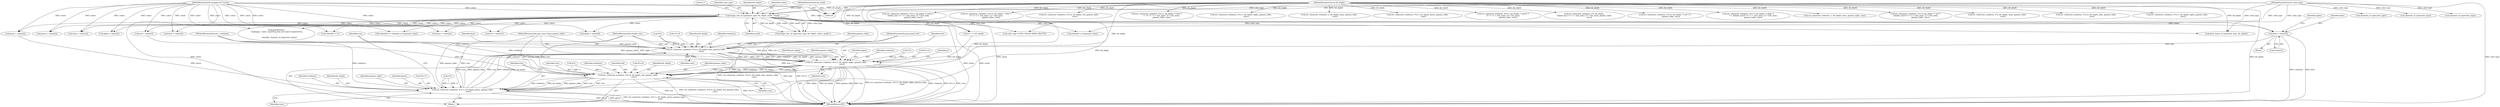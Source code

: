 digraph "0_Android_9d4853418ab2f754c2b63e091c29c5529b8b86ca_14@array" {
"1000966" [label="(Call,blue = colors[3])"];
"1000148" [label="(Call,image_size_of_type(color_type, bit_depth, colors, small))"];
"1000133" [label="(MethodParameterIn,int color_type)"];
"1000134" [label="(MethodParameterIn,int bit_depth)"];
"1000137" [label="(MethodParameterIn,unsigned int *colors)"];
"1000138" [label="(MethodParameterIn,int small)"];
"1001012" [label="(Call,set_value(row, rowbytes, 4*x+2, bit_depth, blue, gamma_table,\n                     conv))"];
"1001024" [label="(Call,set_value(row, rowbytes, 4*x+3, bit_depth, alpha, gamma_table,\n                     conv))"];
"1000988" [label="(Call,set_value(row, rowbytes, 4*x+0, bit_depth, red, gamma_table,\n                     conv))"];
"1001000" [label="(Call,set_value(row, rowbytes, 4*x+1, bit_depth, green, gamma_table,\n                     conv))"];
"1000960" [label="(Call,green = colors[2])"];
"1000152" [label="(Identifier,small)"];
"1001057" [label="(MethodReturn,RET)"];
"1001012" [label="(Call,set_value(row, rowbytes, 4*x+2, bit_depth, blue, gamma_table,\n                     conv))"];
"1001045" [label="(Call,fprintf(stderr,\n \"makepng: --color: count(%u) does not match channels(%u)\n\",\n\n          colors[0], channels_of_type(color_type)))"];
"1000990" [label="(Identifier,rowbytes)"];
"1000844" [label="(Call,alpha = colors[2])"];
"1001016" [label="(Call,4*x)"];
"1001033" [label="(Identifier,alpha)"];
"1000611" [label="(Call,set_value(row, rowbytes, 3*x+1, bit_depth, /* green */\n (depth_max * x * 2 + size_max) / (2 * size_max),\n                  gamma_table, conv))"];
"1000138" [label="(MethodParameterIn,int small)"];
"1001026" [label="(Identifier,rowbytes)"];
"1001028" [label="(Call,4*x)"];
"1000999" [label="(Identifier,conv)"];
"1001000" [label="(Call,set_value(row, rowbytes, 4*x+1, bit_depth, green, gamma_table,\n                     conv))"];
"1000968" [label="(Call,colors[3])"];
"1001023" [label="(Identifier,conv)"];
"1000997" [label="(Identifier,red)"];
"1000886" [label="(Call,red = colors[1])"];
"1001011" [label="(Identifier,conv)"];
"1000174" [label="(Call,pixel_depth_of_type(color_type, bit_depth))"];
"1000137" [label="(MethodParameterIn,unsigned int *colors)"];
"1000972" [label="(Call,alpha = colors[4])"];
"1000452" [label="(Call,channels_of_type(color_type))"];
"1000147" [label="(Call,image_size_of_type(color_type, bit_depth, colors, small)-1)"];
"1000838" [label="(Call,luma = colors[1])"];
"1001024" [label="(Call,set_value(row, rowbytes, 4*x+3, bit_depth, alpha, gamma_table,\n                     conv))"];
"1000633" [label="(Call,set_value(row, rowbytes, 3*x+2, bit_depth, /* blue */\n (Y * x * 2 + size_max) / (2 * size_max),\n                  gamma_table, conv))"];
"1000987" [label="(Block,)"];
"1001002" [label="(Identifier,rowbytes)"];
"1001020" [label="(Identifier,bit_depth)"];
"1001027" [label="(Call,4*x+3)"];
"1000966" [label="(Call,blue = colors[3])"];
"1000998" [label="(Identifier,gamma_table)"];
"1000134" [label="(MethodParameterIn,int bit_depth)"];
"1000914" [label="(Call,set_value(row, rowbytes, 3*x+0, bit_depth, red, gamma_table,\n                     conv))"];
"1000729" [label="(Call,set_value(row, rowbytes, 4*x+2, bit_depth, /* blue */\n                  Y - (Y * x * 2 + size_max) / (2 * size_max),\n                  gamma_table, conv))"];
"1001013" [label="(Identifier,row)"];
"1000559" [label="(Call,set_value(row, rowbytes, 2*x+1, bit_depth, alpha, gamma_table,\n                  conv))"];
"1000150" [label="(Identifier,bit_depth)"];
"1001014" [label="(Identifier,rowbytes)"];
"1000151" [label="(Identifier,colors)"];
"1000826" [label="(Call,set_value(row, rowbytes, x, bit_depth, luma, gamma_table,\n                     conv))"];
"1000153" [label="(Literal,1)"];
"1000892" [label="(Call,green = colors[2])"];
"1000952" [label="(Block,)"];
"1000926" [label="(Call,set_value(row, rowbytes, 3*x+1, bit_depth, green, gamma_table,\n                     conv))"];
"1001008" [label="(Identifier,bit_depth)"];
"1001025" [label="(Identifier,row)"];
"1000989" [label="(Identifier,row)"];
"1001035" [label="(Identifier,conv)"];
"1000898" [label="(Call,blue = colors[3])"];
"1000986" [label="(Identifier,x)"];
"1000967" [label="(Identifier,blue)"];
"1000131" [label="(MethodParameterIn,size_t rowbytes)"];
"1000992" [label="(Call,4*x)"];
"1000148" [label="(Call,image_size_of_type(color_type, bit_depth, colors, small))"];
"1000788" [label="(Call,color_type & PNG_COLOR_MASK_PALETTE)"];
"1000798" [label="(Call,colors[0] == channels_of_type(color_type))"];
"1000707" [label="(Call,set_value(row, rowbytes, 4*x+1, bit_depth, /* green */\n (Y * x * 2 + size_max) / (2 * size_max),\n                  gamma_table, conv))"];
"1001001" [label="(Identifier,row)"];
"1001022" [label="(Identifier,gamma_table)"];
"1000135" [label="(MethodParameterIn,png_const_bytep gamma_table)"];
"1000988" [label="(Call,set_value(row, rowbytes, 4*x+0, bit_depth, red, gamma_table,\n                     conv))"];
"1000130" [label="(MethodParameterIn,png_bytep row)"];
"1000539" [label="(Call,set_value(row, rowbytes, 2*x, bit_depth,\n (depth_max * x * 2 + size_max) / (2 * size_max), gamma_table,\n                  conv))"];
"1000805" [label="(Call,channels_of_type(color_type))"];
"1000149" [label="(Identifier,color_type)"];
"1000991" [label="(Call,4*x+0)"];
"1001021" [label="(Identifier,blue)"];
"1000599" [label="(Call,set_value(row, rowbytes, 3*x+0, bit_depth, /* red */ Y,\n                     gamma_table, conv))"];
"1001010" [label="(Identifier,gamma_table)"];
"1001009" [label="(Identifier,green)"];
"1000753" [label="(Call,set_value(row, rowbytes, 4*x+3, bit_depth, /* alpha */\n                  Y + ((depth_max-Y) * x * 2 + size_max) / (2 * size_max),\n                  gamma_table, conv))"];
"1000973" [label="(Identifier,alpha)"];
"1000163" [label="(Call,colors[0] == 0)"];
"1001003" [label="(Call,4*x+1)"];
"1000136" [label="(MethodParameterIn,double conv)"];
"1000503" [label="(Call,set_value(row, rowbytes, x, bit_depth, luma, gamma_table, conv))"];
"1001032" [label="(Identifier,bit_depth)"];
"1000133" [label="(MethodParameterIn,int color_type)"];
"1000158" [label="(Call,1U << bit_depth)"];
"1001034" [label="(Identifier,gamma_table)"];
"1000996" [label="(Identifier,bit_depth)"];
"1000683" [label="(Call,set_value(row, rowbytes, 4*x+0, bit_depth, /* red */\n ((depth_max-Y) * x * 2 + size_max) / (2 * size_max),\n                  gamma_table, conv))"];
"1000860" [label="(Call,set_value(row, rowbytes, 2*x, bit_depth, luma, gamma_table,\n                     conv))"];
"1000802" [label="(Call,channels_of_type(color_type))"];
"1000954" [label="(Call,red = colors[1])"];
"1000938" [label="(Call,set_value(row, rowbytes, 3*x+2, bit_depth, blue, gamma_table,\n                     conv))"];
"1000870" [label="(Call,set_value(row, rowbytes, 2*x+1, bit_depth, alpha, gamma_table,\n                     conv))"];
"1000811" [label="(Call,luma = colors[1])"];
"1001015" [label="(Call,4*x+2)"];
"1001051" [label="(Call,channels_of_type(color_type))"];
"1001004" [label="(Call,4*x)"];
"1000966" -> "1000952"  [label="AST: "];
"1000966" -> "1000968"  [label="CFG: "];
"1000967" -> "1000966"  [label="AST: "];
"1000968" -> "1000966"  [label="AST: "];
"1000973" -> "1000966"  [label="CFG: "];
"1000966" -> "1001057"  [label="DDG: blue"];
"1000966" -> "1001057"  [label="DDG: colors[3]"];
"1000148" -> "1000966"  [label="DDG: colors"];
"1000137" -> "1000966"  [label="DDG: colors"];
"1000966" -> "1001012"  [label="DDG: blue"];
"1000148" -> "1000147"  [label="AST: "];
"1000148" -> "1000152"  [label="CFG: "];
"1000149" -> "1000148"  [label="AST: "];
"1000150" -> "1000148"  [label="AST: "];
"1000151" -> "1000148"  [label="AST: "];
"1000152" -> "1000148"  [label="AST: "];
"1000153" -> "1000148"  [label="CFG: "];
"1000148" -> "1001057"  [label="DDG: colors"];
"1000148" -> "1001057"  [label="DDG: small"];
"1000148" -> "1000147"  [label="DDG: color_type"];
"1000148" -> "1000147"  [label="DDG: bit_depth"];
"1000148" -> "1000147"  [label="DDG: colors"];
"1000148" -> "1000147"  [label="DDG: small"];
"1000133" -> "1000148"  [label="DDG: color_type"];
"1000134" -> "1000148"  [label="DDG: bit_depth"];
"1000137" -> "1000148"  [label="DDG: colors"];
"1000138" -> "1000148"  [label="DDG: small"];
"1000148" -> "1000158"  [label="DDG: bit_depth"];
"1000148" -> "1000163"  [label="DDG: colors"];
"1000148" -> "1000174"  [label="DDG: color_type"];
"1000148" -> "1000452"  [label="DDG: color_type"];
"1000148" -> "1000788"  [label="DDG: color_type"];
"1000148" -> "1000798"  [label="DDG: colors"];
"1000148" -> "1000811"  [label="DDG: colors"];
"1000148" -> "1000838"  [label="DDG: colors"];
"1000148" -> "1000844"  [label="DDG: colors"];
"1000148" -> "1000886"  [label="DDG: colors"];
"1000148" -> "1000892"  [label="DDG: colors"];
"1000148" -> "1000898"  [label="DDG: colors"];
"1000148" -> "1000954"  [label="DDG: colors"];
"1000148" -> "1000960"  [label="DDG: colors"];
"1000148" -> "1000972"  [label="DDG: colors"];
"1000148" -> "1001045"  [label="DDG: colors"];
"1000133" -> "1000129"  [label="AST: "];
"1000133" -> "1001057"  [label="DDG: color_type"];
"1000133" -> "1000174"  [label="DDG: color_type"];
"1000133" -> "1000452"  [label="DDG: color_type"];
"1000133" -> "1000788"  [label="DDG: color_type"];
"1000133" -> "1000802"  [label="DDG: color_type"];
"1000133" -> "1000805"  [label="DDG: color_type"];
"1000133" -> "1001051"  [label="DDG: color_type"];
"1000134" -> "1000129"  [label="AST: "];
"1000134" -> "1001057"  [label="DDG: bit_depth"];
"1000134" -> "1000158"  [label="DDG: bit_depth"];
"1000134" -> "1000174"  [label="DDG: bit_depth"];
"1000134" -> "1000503"  [label="DDG: bit_depth"];
"1000134" -> "1000539"  [label="DDG: bit_depth"];
"1000134" -> "1000559"  [label="DDG: bit_depth"];
"1000134" -> "1000599"  [label="DDG: bit_depth"];
"1000134" -> "1000611"  [label="DDG: bit_depth"];
"1000134" -> "1000633"  [label="DDG: bit_depth"];
"1000134" -> "1000683"  [label="DDG: bit_depth"];
"1000134" -> "1000707"  [label="DDG: bit_depth"];
"1000134" -> "1000729"  [label="DDG: bit_depth"];
"1000134" -> "1000753"  [label="DDG: bit_depth"];
"1000134" -> "1000826"  [label="DDG: bit_depth"];
"1000134" -> "1000860"  [label="DDG: bit_depth"];
"1000134" -> "1000870"  [label="DDG: bit_depth"];
"1000134" -> "1000914"  [label="DDG: bit_depth"];
"1000134" -> "1000926"  [label="DDG: bit_depth"];
"1000134" -> "1000938"  [label="DDG: bit_depth"];
"1000134" -> "1000988"  [label="DDG: bit_depth"];
"1000134" -> "1001000"  [label="DDG: bit_depth"];
"1000134" -> "1001012"  [label="DDG: bit_depth"];
"1000134" -> "1001024"  [label="DDG: bit_depth"];
"1000137" -> "1000129"  [label="AST: "];
"1000137" -> "1001057"  [label="DDG: colors"];
"1000137" -> "1000163"  [label="DDG: colors"];
"1000137" -> "1000798"  [label="DDG: colors"];
"1000137" -> "1000811"  [label="DDG: colors"];
"1000137" -> "1000838"  [label="DDG: colors"];
"1000137" -> "1000844"  [label="DDG: colors"];
"1000137" -> "1000886"  [label="DDG: colors"];
"1000137" -> "1000892"  [label="DDG: colors"];
"1000137" -> "1000898"  [label="DDG: colors"];
"1000137" -> "1000954"  [label="DDG: colors"];
"1000137" -> "1000960"  [label="DDG: colors"];
"1000137" -> "1000972"  [label="DDG: colors"];
"1000137" -> "1001045"  [label="DDG: colors"];
"1000138" -> "1000129"  [label="AST: "];
"1000138" -> "1001057"  [label="DDG: small"];
"1001012" -> "1000987"  [label="AST: "];
"1001012" -> "1001023"  [label="CFG: "];
"1001013" -> "1001012"  [label="AST: "];
"1001014" -> "1001012"  [label="AST: "];
"1001015" -> "1001012"  [label="AST: "];
"1001020" -> "1001012"  [label="AST: "];
"1001021" -> "1001012"  [label="AST: "];
"1001022" -> "1001012"  [label="AST: "];
"1001023" -> "1001012"  [label="AST: "];
"1001025" -> "1001012"  [label="CFG: "];
"1001012" -> "1001057"  [label="DDG: set_value(row, rowbytes, 4*x+2, bit_depth, blue, gamma_table,\n                     conv)"];
"1001012" -> "1001057"  [label="DDG: blue"];
"1001012" -> "1001057"  [label="DDG: 4*x+2"];
"1001000" -> "1001012"  [label="DDG: row"];
"1001000" -> "1001012"  [label="DDG: rowbytes"];
"1001000" -> "1001012"  [label="DDG: bit_depth"];
"1001000" -> "1001012"  [label="DDG: gamma_table"];
"1001000" -> "1001012"  [label="DDG: conv"];
"1000130" -> "1001012"  [label="DDG: row"];
"1000131" -> "1001012"  [label="DDG: rowbytes"];
"1001016" -> "1001012"  [label="DDG: 4"];
"1001016" -> "1001012"  [label="DDG: x"];
"1000135" -> "1001012"  [label="DDG: gamma_table"];
"1000136" -> "1001012"  [label="DDG: conv"];
"1001012" -> "1001024"  [label="DDG: row"];
"1001012" -> "1001024"  [label="DDG: rowbytes"];
"1001012" -> "1001024"  [label="DDG: bit_depth"];
"1001012" -> "1001024"  [label="DDG: gamma_table"];
"1001012" -> "1001024"  [label="DDG: conv"];
"1001024" -> "1000987"  [label="AST: "];
"1001024" -> "1001035"  [label="CFG: "];
"1001025" -> "1001024"  [label="AST: "];
"1001026" -> "1001024"  [label="AST: "];
"1001027" -> "1001024"  [label="AST: "];
"1001032" -> "1001024"  [label="AST: "];
"1001033" -> "1001024"  [label="AST: "];
"1001034" -> "1001024"  [label="AST: "];
"1001035" -> "1001024"  [label="AST: "];
"1000986" -> "1001024"  [label="CFG: "];
"1001024" -> "1001057"  [label="DDG: set_value(row, rowbytes, 4*x+3, bit_depth, alpha, gamma_table,\n                     conv)"];
"1001024" -> "1001057"  [label="DDG: rowbytes"];
"1001024" -> "1001057"  [label="DDG: 4*x+3"];
"1001024" -> "1001057"  [label="DDG: conv"];
"1001024" -> "1001057"  [label="DDG: alpha"];
"1001024" -> "1001057"  [label="DDG: bit_depth"];
"1001024" -> "1001057"  [label="DDG: gamma_table"];
"1001024" -> "1001057"  [label="DDG: row"];
"1001024" -> "1000988"  [label="DDG: row"];
"1001024" -> "1000988"  [label="DDG: rowbytes"];
"1001024" -> "1000988"  [label="DDG: bit_depth"];
"1001024" -> "1000988"  [label="DDG: gamma_table"];
"1001024" -> "1000988"  [label="DDG: conv"];
"1000130" -> "1001024"  [label="DDG: row"];
"1000131" -> "1001024"  [label="DDG: rowbytes"];
"1001028" -> "1001024"  [label="DDG: 4"];
"1001028" -> "1001024"  [label="DDG: x"];
"1000972" -> "1001024"  [label="DDG: alpha"];
"1000135" -> "1001024"  [label="DDG: gamma_table"];
"1000136" -> "1001024"  [label="DDG: conv"];
"1000988" -> "1000987"  [label="AST: "];
"1000988" -> "1000999"  [label="CFG: "];
"1000989" -> "1000988"  [label="AST: "];
"1000990" -> "1000988"  [label="AST: "];
"1000991" -> "1000988"  [label="AST: "];
"1000996" -> "1000988"  [label="AST: "];
"1000997" -> "1000988"  [label="AST: "];
"1000998" -> "1000988"  [label="AST: "];
"1000999" -> "1000988"  [label="AST: "];
"1001001" -> "1000988"  [label="CFG: "];
"1000988" -> "1001057"  [label="DDG: set_value(row, rowbytes, 4*x+0, bit_depth, red, gamma_table,\n                     conv)"];
"1000988" -> "1001057"  [label="DDG: 4*x+0"];
"1000988" -> "1001057"  [label="DDG: red"];
"1000130" -> "1000988"  [label="DDG: row"];
"1000131" -> "1000988"  [label="DDG: rowbytes"];
"1000992" -> "1000988"  [label="DDG: 4"];
"1000992" -> "1000988"  [label="DDG: x"];
"1000158" -> "1000988"  [label="DDG: bit_depth"];
"1000954" -> "1000988"  [label="DDG: red"];
"1000135" -> "1000988"  [label="DDG: gamma_table"];
"1000136" -> "1000988"  [label="DDG: conv"];
"1000988" -> "1001000"  [label="DDG: row"];
"1000988" -> "1001000"  [label="DDG: rowbytes"];
"1000988" -> "1001000"  [label="DDG: bit_depth"];
"1000988" -> "1001000"  [label="DDG: gamma_table"];
"1000988" -> "1001000"  [label="DDG: conv"];
"1001000" -> "1000987"  [label="AST: "];
"1001000" -> "1001011"  [label="CFG: "];
"1001001" -> "1001000"  [label="AST: "];
"1001002" -> "1001000"  [label="AST: "];
"1001003" -> "1001000"  [label="AST: "];
"1001008" -> "1001000"  [label="AST: "];
"1001009" -> "1001000"  [label="AST: "];
"1001010" -> "1001000"  [label="AST: "];
"1001011" -> "1001000"  [label="AST: "];
"1001013" -> "1001000"  [label="CFG: "];
"1001000" -> "1001057"  [label="DDG: 4*x+1"];
"1001000" -> "1001057"  [label="DDG: green"];
"1001000" -> "1001057"  [label="DDG: set_value(row, rowbytes, 4*x+1, bit_depth, green, gamma_table,\n                     conv)"];
"1000130" -> "1001000"  [label="DDG: row"];
"1000131" -> "1001000"  [label="DDG: rowbytes"];
"1001004" -> "1001000"  [label="DDG: 4"];
"1001004" -> "1001000"  [label="DDG: x"];
"1000960" -> "1001000"  [label="DDG: green"];
"1000135" -> "1001000"  [label="DDG: gamma_table"];
"1000136" -> "1001000"  [label="DDG: conv"];
}
